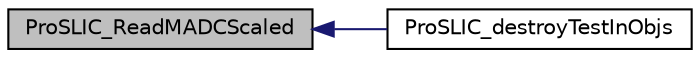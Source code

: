 digraph "ProSLIC_ReadMADCScaled"
{
  edge [fontname="Helvetica",fontsize="10",labelfontname="Helvetica",labelfontsize="10"];
  node [fontname="Helvetica",fontsize="10",shape=record];
  rankdir="LR";
  Node1 [label="ProSLIC_ReadMADCScaled",height=0.2,width=0.4,color="black", fillcolor="grey75", style="filled", fontcolor="black"];
  Node1 -> Node2 [dir="back",color="midnightblue",fontsize="10",style="solid",fontname="Helvetica"];
  Node2 [label="ProSLIC_destroyTestInObjs",height=0.2,width=0.4,color="black", fillcolor="white", style="filled",URL="$group___p_r_o_s_l_i_c___t_s_t_i_n.html#gac00b1a782ee94a2eda9c8a4a36dad3f7",tooltip="Free memory reserved by the given structure. "];
}
